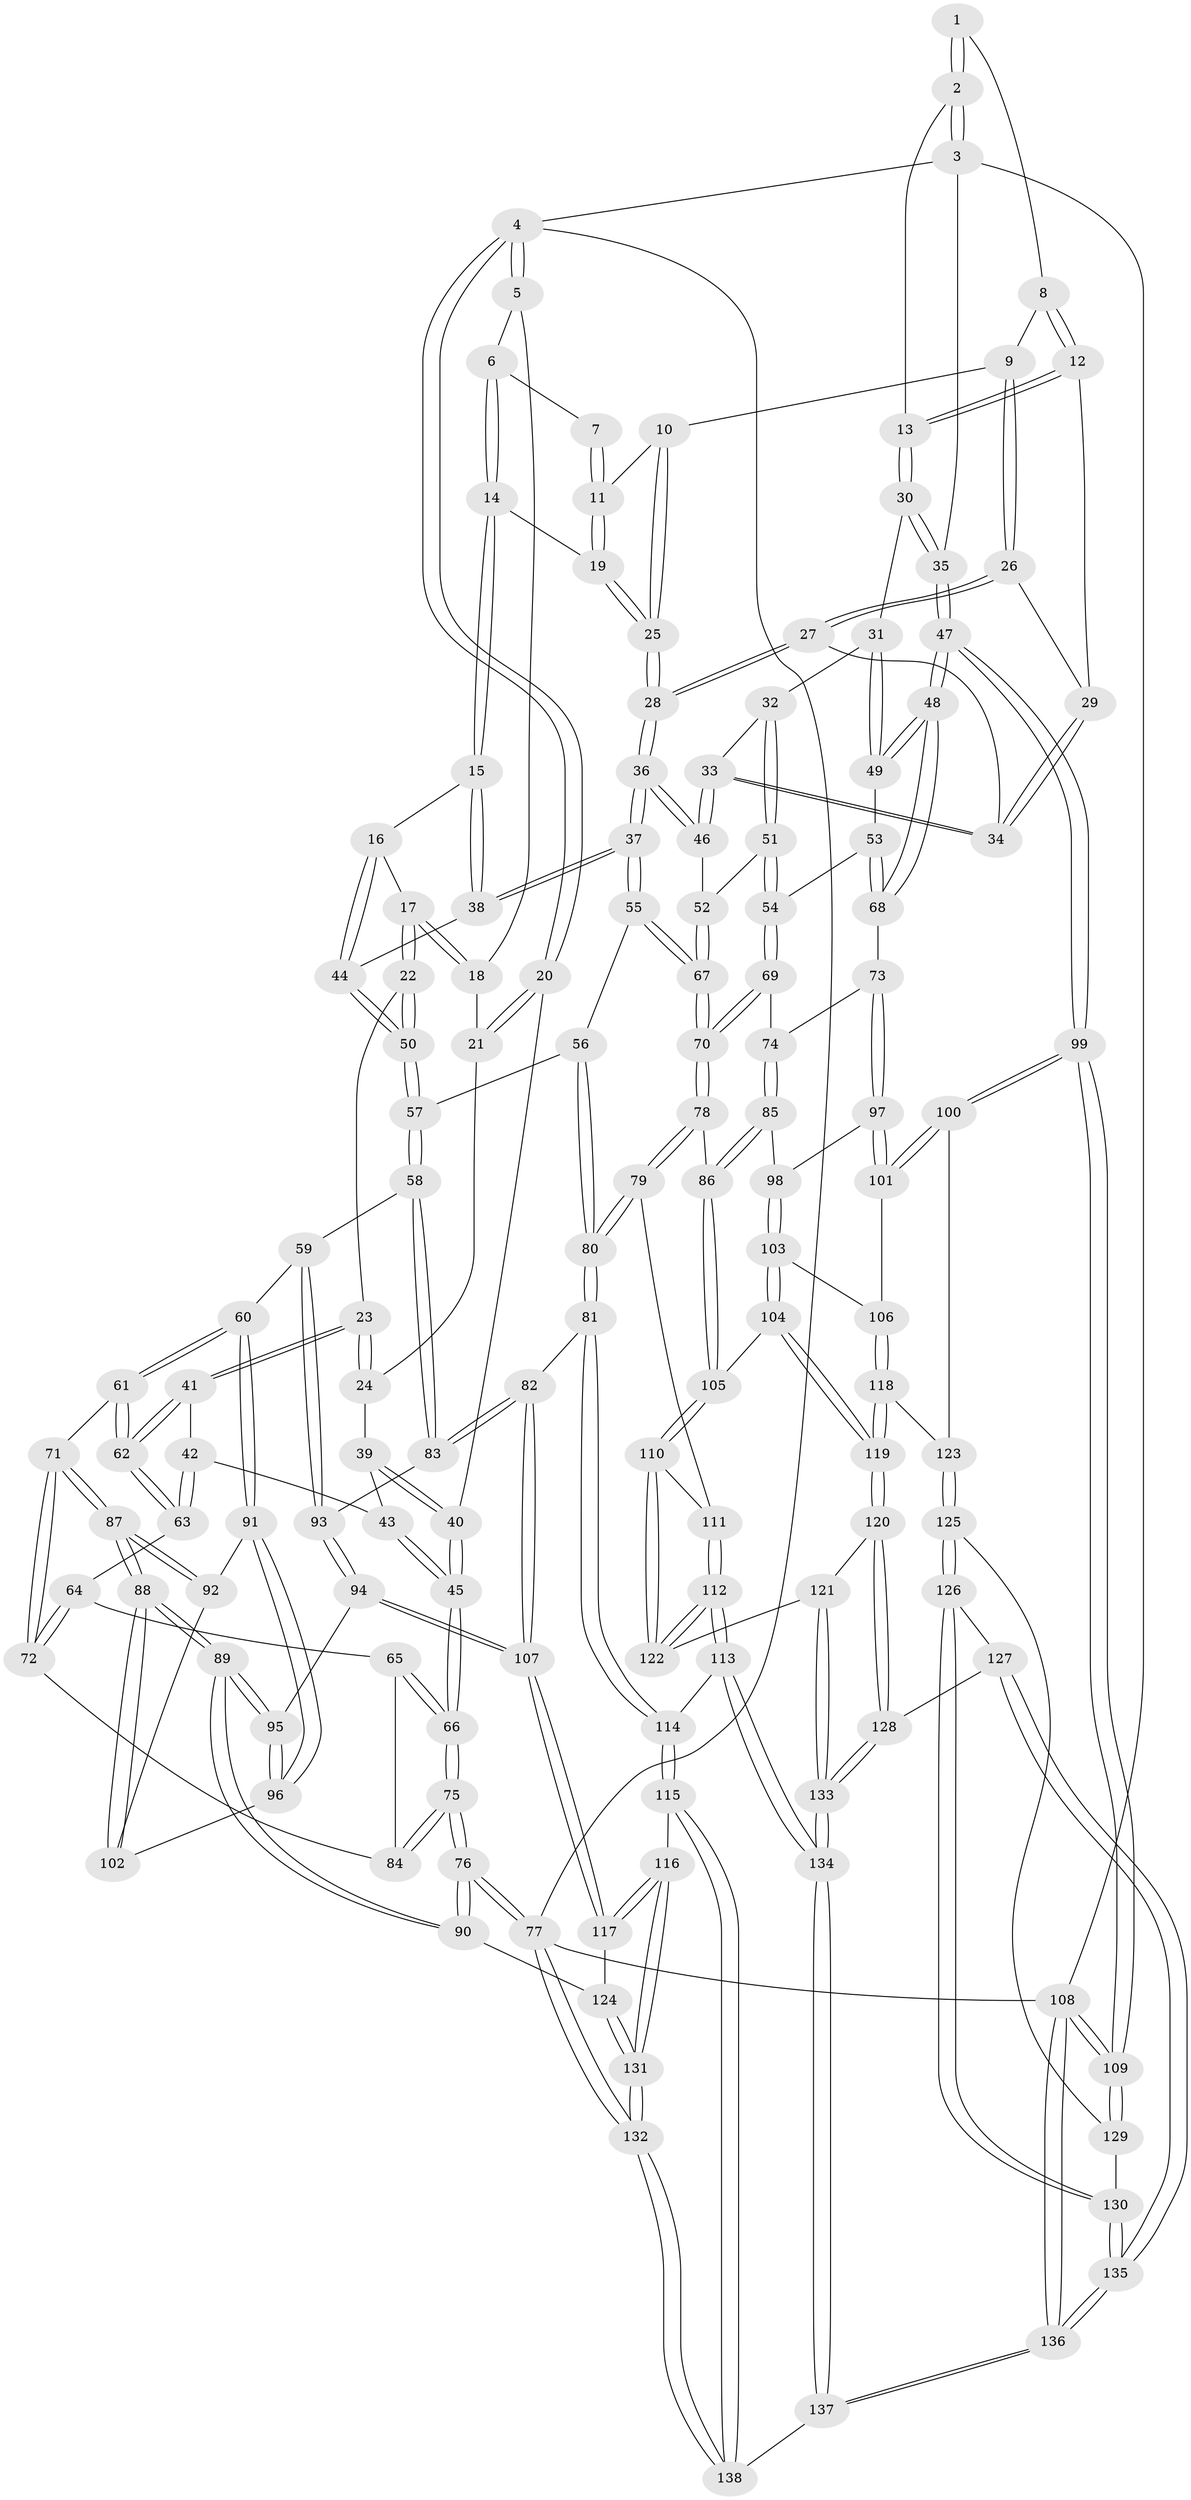 // coarse degree distribution, {5: 0.3333333333333333, 9: 0.014492753623188406, 4: 0.34782608695652173, 6: 0.17391304347826086, 3: 0.07246376811594203, 2: 0.043478260869565216, 7: 0.014492753623188406}
// Generated by graph-tools (version 1.1) at 2025/21/03/04/25 18:21:37]
// undirected, 138 vertices, 342 edges
graph export_dot {
graph [start="1"]
  node [color=gray90,style=filled];
  1 [pos="+0.6116532097232095+0"];
  2 [pos="+1+0"];
  3 [pos="+1+0"];
  4 [pos="+0+0"];
  5 [pos="+0.35266362917589855+0"];
  6 [pos="+0.3800013737578829+0"];
  7 [pos="+0.545381720722371+0"];
  8 [pos="+0.7363477427326216+0.06790803331856696"];
  9 [pos="+0.6637907083998664+0.1395428524588429"];
  10 [pos="+0.6245059140113749+0.1294646228720365"];
  11 [pos="+0.618539035519841+0.12312365321283998"];
  12 [pos="+0.8377333064857608+0.11921999578904661"];
  13 [pos="+0.841953230713881+0.11882313073672167"];
  14 [pos="+0.4050930483818144+0.11240877955547637"];
  15 [pos="+0.3943615956302672+0.150158649005784"];
  16 [pos="+0.29593857555068465+0.22613811529252956"];
  17 [pos="+0.23692232473447702+0.2577807181891975"];
  18 [pos="+0.18424689000992445+0.114256206718059"];
  19 [pos="+0.5227511859891357+0.15441755301402385"];
  20 [pos="+0+0"];
  21 [pos="+0.08502692015669465+0.12041729026541231"];
  22 [pos="+0.22989319828571922+0.2709257861325575"];
  23 [pos="+0.22828758255241716+0.2717077038081469"];
  24 [pos="+0.10544725326388378+0.23925419304982914"];
  25 [pos="+0.5791634279931004+0.27669575189169143"];
  26 [pos="+0.6977051380113946+0.17808210223340204"];
  27 [pos="+0.6960134559535265+0.19894991316558966"];
  28 [pos="+0.5800029118204036+0.31948999372421705"];
  29 [pos="+0.7869260101006084+0.15709723812502885"];
  30 [pos="+0.9146730143289883+0.2578154158658547"];
  31 [pos="+0.9135039021624741+0.2592238366046351"];
  32 [pos="+0.7827776021738682+0.30317470211722247"];
  33 [pos="+0.7624203801447174+0.2924661684794898"];
  34 [pos="+0.7577429921204047+0.27574242562949525"];
  35 [pos="+1+0.22447134175645228"];
  36 [pos="+0.5794238658115048+0.32176219187406957"];
  37 [pos="+0.568744453518951+0.33057780929333164"];
  38 [pos="+0.47330854384008586+0.29358239290792815"];
  39 [pos="+0.08875312369390297+0.24606901717340202"];
  40 [pos="+0+0.08256538241097372"];
  41 [pos="+0.1712377014171708+0.35202113565046506"];
  42 [pos="+0.08199816938813584+0.352400533649992"];
  43 [pos="+0.06251536615774282+0.296319946927478"];
  44 [pos="+0.4117842522461458+0.33001880990380256"];
  45 [pos="+0+0.299033040394134"];
  46 [pos="+0.6339607040784427+0.3263315454036297"];
  47 [pos="+1+0.46104091626300486"];
  48 [pos="+1+0.4649555431663297"];
  49 [pos="+0.9052391063848081+0.3993774684164044"];
  50 [pos="+0.34131774602729176+0.4012099331739097"];
  51 [pos="+0.7856340912632606+0.41216110620094115"];
  52 [pos="+0.7092766780935771+0.3912592340384797"];
  53 [pos="+0.8916992164616263+0.41404809980387225"];
  54 [pos="+0.7943973740633318+0.4301893647363726"];
  55 [pos="+0.5603063301748531+0.4102885766833755"];
  56 [pos="+0.5118538359182203+0.45730167971192176"];
  57 [pos="+0.34463005289036863+0.44574405759885705"];
  58 [pos="+0.33295399505599815+0.46461206928582366"];
  59 [pos="+0.23242116574131966+0.5207452007844102"];
  60 [pos="+0.2094826208770492+0.5177711506853716"];
  61 [pos="+0.19242701638162046+0.50929139960238"];
  62 [pos="+0.17254129986506933+0.45927226237172625"];
  63 [pos="+0.02045738884110052+0.4080773557079468"];
  64 [pos="+0.0006048460313961615+0.415041569491272"];
  65 [pos="+0+0.4052251660069157"];
  66 [pos="+0+0.3888927607709699"];
  67 [pos="+0.6553252688420396+0.49037610079285493"];
  68 [pos="+0.9304043748133899+0.5493172019996551"];
  69 [pos="+0.7764041117884714+0.47931258801660853"];
  70 [pos="+0.6809178137392488+0.5208874200926886"];
  71 [pos="+0.09479097680948137+0.5429185631993543"];
  72 [pos="+0.08961233993335235+0.5418568841381104"];
  73 [pos="+0.9303984680957333+0.5493232650474595"];
  74 [pos="+0.8175071505308382+0.5252914239245713"];
  75 [pos="+0+0.6802978888462381"];
  76 [pos="+0+0.8468898764173388"];
  77 [pos="+0+1"];
  78 [pos="+0.6757759090894518+0.5472070392325338"];
  79 [pos="+0.5926188632226937+0.62816610503295"];
  80 [pos="+0.49925871374520553+0.6210180588401185"];
  81 [pos="+0.4908737492878381+0.6265555527555255"];
  82 [pos="+0.4336191282798797+0.6201413400524706"];
  83 [pos="+0.42803101237764624+0.6155499126849924"];
  84 [pos="+0.05736907840500703+0.5526429903518061"];
  85 [pos="+0.7945990040393975+0.6253945793927742"];
  86 [pos="+0.7651044636000752+0.6418014424645532"];
  87 [pos="+0.09215781675583658+0.6732260176183309"];
  88 [pos="+0.07807140149953039+0.7240685775078568"];
  89 [pos="+0.07665395250198997+0.728402581405483"];
  90 [pos="+0.013202785588368807+0.7756722457949481"];
  91 [pos="+0.18559030795836665+0.5868556825226771"];
  92 [pos="+0.16441283417952318+0.6116832922364974"];
  93 [pos="+0.27125950487654854+0.6018891268979657"];
  94 [pos="+0.27247573279115384+0.7268993844788894"];
  95 [pos="+0.20220586638804025+0.71348254489808"];
  96 [pos="+0.18910522993753295+0.6520479292733903"];
  97 [pos="+0.915870291609838+0.6254533506849329"];
  98 [pos="+0.8907330422848695+0.6374195367075001"];
  99 [pos="+1+0.7783618125479114"];
  100 [pos="+1+0.714939426967628"];
  101 [pos="+1+0.713601242502064"];
  102 [pos="+0.16264370497207525+0.6438786221028439"];
  103 [pos="+0.856621991027737+0.7158166845992071"];
  104 [pos="+0.7686426642794371+0.7226959971146949"];
  105 [pos="+0.7489658320338378+0.7053091902794308"];
  106 [pos="+0.8769637622122034+0.7427522173824191"];
  107 [pos="+0.29497114257988893+0.7501715457286562"];
  108 [pos="+1+1"];
  109 [pos="+1+0.866478051808778"];
  110 [pos="+0.6849779041688592+0.7231744480737136"];
  111 [pos="+0.6157389547203878+0.6632036119313033"];
  112 [pos="+0.5348494187845504+0.8491816335345974"];
  113 [pos="+0.5021085192995196+0.8573709462142404"];
  114 [pos="+0.4840909070797886+0.8575001180247466"];
  115 [pos="+0.41531196816529414+0.8977911609942688"];
  116 [pos="+0.413380142529659+0.8967582440664218"];
  117 [pos="+0.317131042738074+0.8259986969785048"];
  118 [pos="+0.8728175985759729+0.8104226589413319"];
  119 [pos="+0.8039395236069462+0.8373889248363647"];
  120 [pos="+0.797761886289706+0.8485812806494449"];
  121 [pos="+0.6679813285260976+0.861356309706095"];
  122 [pos="+0.638393846487972+0.8405350536394604"];
  123 [pos="+0.9010648295204094+0.8185766879293516"];
  124 [pos="+0.20876601612773144+0.8668029814523983"];
  125 [pos="+0.95073632122048+0.8726774576170486"];
  126 [pos="+0.9079149005447285+0.9084324516576304"];
  127 [pos="+0.8416560902074882+0.9166082696668113"];
  128 [pos="+0.8143873685538625+0.8991691425678316"];
  129 [pos="+0.9618074559744757+0.8742736665892045"];
  130 [pos="+0.9318864168372628+1"];
  131 [pos="+0.14542394849619902+1"];
  132 [pos="+0+1"];
  133 [pos="+0.7087156156745346+1"];
  134 [pos="+0.7026316350368124+1"];
  135 [pos="+0.9462337369025297+1"];
  136 [pos="+0.9791258002391274+1"];
  137 [pos="+0.7146554436619441+1"];
  138 [pos="+0.41727129707341654+1"];
  1 -- 2;
  1 -- 2;
  1 -- 8;
  2 -- 3;
  2 -- 3;
  2 -- 13;
  3 -- 4;
  3 -- 35;
  3 -- 108;
  4 -- 5;
  4 -- 5;
  4 -- 20;
  4 -- 20;
  4 -- 77;
  5 -- 6;
  5 -- 18;
  6 -- 7;
  6 -- 14;
  6 -- 14;
  7 -- 11;
  7 -- 11;
  8 -- 9;
  8 -- 12;
  8 -- 12;
  9 -- 10;
  9 -- 26;
  9 -- 26;
  10 -- 11;
  10 -- 25;
  10 -- 25;
  11 -- 19;
  11 -- 19;
  12 -- 13;
  12 -- 13;
  12 -- 29;
  13 -- 30;
  13 -- 30;
  14 -- 15;
  14 -- 15;
  14 -- 19;
  15 -- 16;
  15 -- 38;
  15 -- 38;
  16 -- 17;
  16 -- 44;
  16 -- 44;
  17 -- 18;
  17 -- 18;
  17 -- 22;
  17 -- 22;
  18 -- 21;
  19 -- 25;
  19 -- 25;
  20 -- 21;
  20 -- 21;
  20 -- 40;
  21 -- 24;
  22 -- 23;
  22 -- 50;
  22 -- 50;
  23 -- 24;
  23 -- 24;
  23 -- 41;
  23 -- 41;
  24 -- 39;
  25 -- 28;
  25 -- 28;
  26 -- 27;
  26 -- 27;
  26 -- 29;
  27 -- 28;
  27 -- 28;
  27 -- 34;
  28 -- 36;
  28 -- 36;
  29 -- 34;
  29 -- 34;
  30 -- 31;
  30 -- 35;
  30 -- 35;
  31 -- 32;
  31 -- 49;
  31 -- 49;
  32 -- 33;
  32 -- 51;
  32 -- 51;
  33 -- 34;
  33 -- 34;
  33 -- 46;
  33 -- 46;
  35 -- 47;
  35 -- 47;
  36 -- 37;
  36 -- 37;
  36 -- 46;
  36 -- 46;
  37 -- 38;
  37 -- 38;
  37 -- 55;
  37 -- 55;
  38 -- 44;
  39 -- 40;
  39 -- 40;
  39 -- 43;
  40 -- 45;
  40 -- 45;
  41 -- 42;
  41 -- 62;
  41 -- 62;
  42 -- 43;
  42 -- 63;
  42 -- 63;
  43 -- 45;
  43 -- 45;
  44 -- 50;
  44 -- 50;
  45 -- 66;
  45 -- 66;
  46 -- 52;
  47 -- 48;
  47 -- 48;
  47 -- 99;
  47 -- 99;
  48 -- 49;
  48 -- 49;
  48 -- 68;
  48 -- 68;
  49 -- 53;
  50 -- 57;
  50 -- 57;
  51 -- 52;
  51 -- 54;
  51 -- 54;
  52 -- 67;
  52 -- 67;
  53 -- 54;
  53 -- 68;
  53 -- 68;
  54 -- 69;
  54 -- 69;
  55 -- 56;
  55 -- 67;
  55 -- 67;
  56 -- 57;
  56 -- 80;
  56 -- 80;
  57 -- 58;
  57 -- 58;
  58 -- 59;
  58 -- 83;
  58 -- 83;
  59 -- 60;
  59 -- 93;
  59 -- 93;
  60 -- 61;
  60 -- 61;
  60 -- 91;
  60 -- 91;
  61 -- 62;
  61 -- 62;
  61 -- 71;
  62 -- 63;
  62 -- 63;
  63 -- 64;
  64 -- 65;
  64 -- 72;
  64 -- 72;
  65 -- 66;
  65 -- 66;
  65 -- 84;
  66 -- 75;
  66 -- 75;
  67 -- 70;
  67 -- 70;
  68 -- 73;
  69 -- 70;
  69 -- 70;
  69 -- 74;
  70 -- 78;
  70 -- 78;
  71 -- 72;
  71 -- 72;
  71 -- 87;
  71 -- 87;
  72 -- 84;
  73 -- 74;
  73 -- 97;
  73 -- 97;
  74 -- 85;
  74 -- 85;
  75 -- 76;
  75 -- 76;
  75 -- 84;
  75 -- 84;
  76 -- 77;
  76 -- 77;
  76 -- 90;
  76 -- 90;
  77 -- 132;
  77 -- 132;
  77 -- 108;
  78 -- 79;
  78 -- 79;
  78 -- 86;
  79 -- 80;
  79 -- 80;
  79 -- 111;
  80 -- 81;
  80 -- 81;
  81 -- 82;
  81 -- 114;
  81 -- 114;
  82 -- 83;
  82 -- 83;
  82 -- 107;
  82 -- 107;
  83 -- 93;
  85 -- 86;
  85 -- 86;
  85 -- 98;
  86 -- 105;
  86 -- 105;
  87 -- 88;
  87 -- 88;
  87 -- 92;
  87 -- 92;
  88 -- 89;
  88 -- 89;
  88 -- 102;
  88 -- 102;
  89 -- 90;
  89 -- 90;
  89 -- 95;
  89 -- 95;
  90 -- 124;
  91 -- 92;
  91 -- 96;
  91 -- 96;
  92 -- 102;
  93 -- 94;
  93 -- 94;
  94 -- 95;
  94 -- 107;
  94 -- 107;
  95 -- 96;
  95 -- 96;
  96 -- 102;
  97 -- 98;
  97 -- 101;
  97 -- 101;
  98 -- 103;
  98 -- 103;
  99 -- 100;
  99 -- 100;
  99 -- 109;
  99 -- 109;
  100 -- 101;
  100 -- 101;
  100 -- 123;
  101 -- 106;
  103 -- 104;
  103 -- 104;
  103 -- 106;
  104 -- 105;
  104 -- 119;
  104 -- 119;
  105 -- 110;
  105 -- 110;
  106 -- 118;
  106 -- 118;
  107 -- 117;
  107 -- 117;
  108 -- 109;
  108 -- 109;
  108 -- 136;
  108 -- 136;
  109 -- 129;
  109 -- 129;
  110 -- 111;
  110 -- 122;
  110 -- 122;
  111 -- 112;
  111 -- 112;
  112 -- 113;
  112 -- 113;
  112 -- 122;
  112 -- 122;
  113 -- 114;
  113 -- 134;
  113 -- 134;
  114 -- 115;
  114 -- 115;
  115 -- 116;
  115 -- 138;
  115 -- 138;
  116 -- 117;
  116 -- 117;
  116 -- 131;
  116 -- 131;
  117 -- 124;
  118 -- 119;
  118 -- 119;
  118 -- 123;
  119 -- 120;
  119 -- 120;
  120 -- 121;
  120 -- 128;
  120 -- 128;
  121 -- 122;
  121 -- 133;
  121 -- 133;
  123 -- 125;
  123 -- 125;
  124 -- 131;
  124 -- 131;
  125 -- 126;
  125 -- 126;
  125 -- 129;
  126 -- 127;
  126 -- 130;
  126 -- 130;
  127 -- 128;
  127 -- 135;
  127 -- 135;
  128 -- 133;
  128 -- 133;
  129 -- 130;
  130 -- 135;
  130 -- 135;
  131 -- 132;
  131 -- 132;
  132 -- 138;
  132 -- 138;
  133 -- 134;
  133 -- 134;
  134 -- 137;
  134 -- 137;
  135 -- 136;
  135 -- 136;
  136 -- 137;
  136 -- 137;
  137 -- 138;
}
